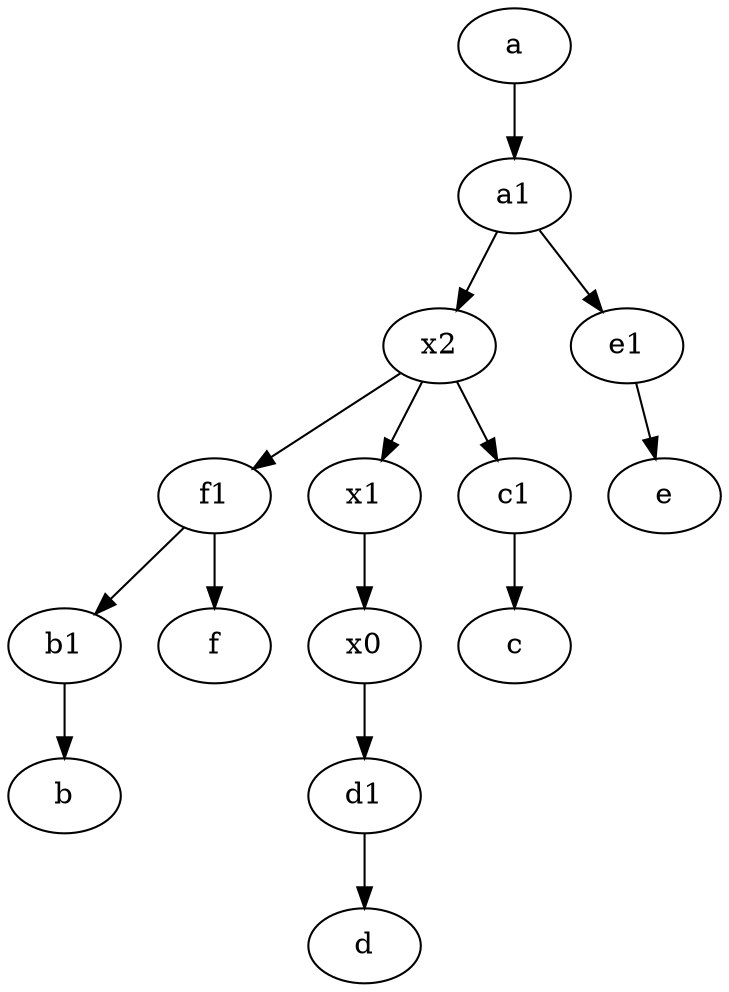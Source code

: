 digraph  {
	b1 [pos="45,20!"];
	a1 [pos="40,15!"];
	x2;
	a [pos="40,10!"];
	f1;
	x1;
	c1 [pos="30,15!"];
	d1 [pos="25,30!"];
	e1 [pos="25,45!"];
	x0;
	x1 -> x0;
	c1 -> c;
	a -> a1;
	e1 -> e;
	x2 -> f1;
	x2 -> x1;
	b1 -> b;
	a1 -> e1;
	x2 -> c1;
	d1 -> d;
	f1 -> f;
	a1 -> x2;
	f1 -> b1;
	x0 -> d1;

	}